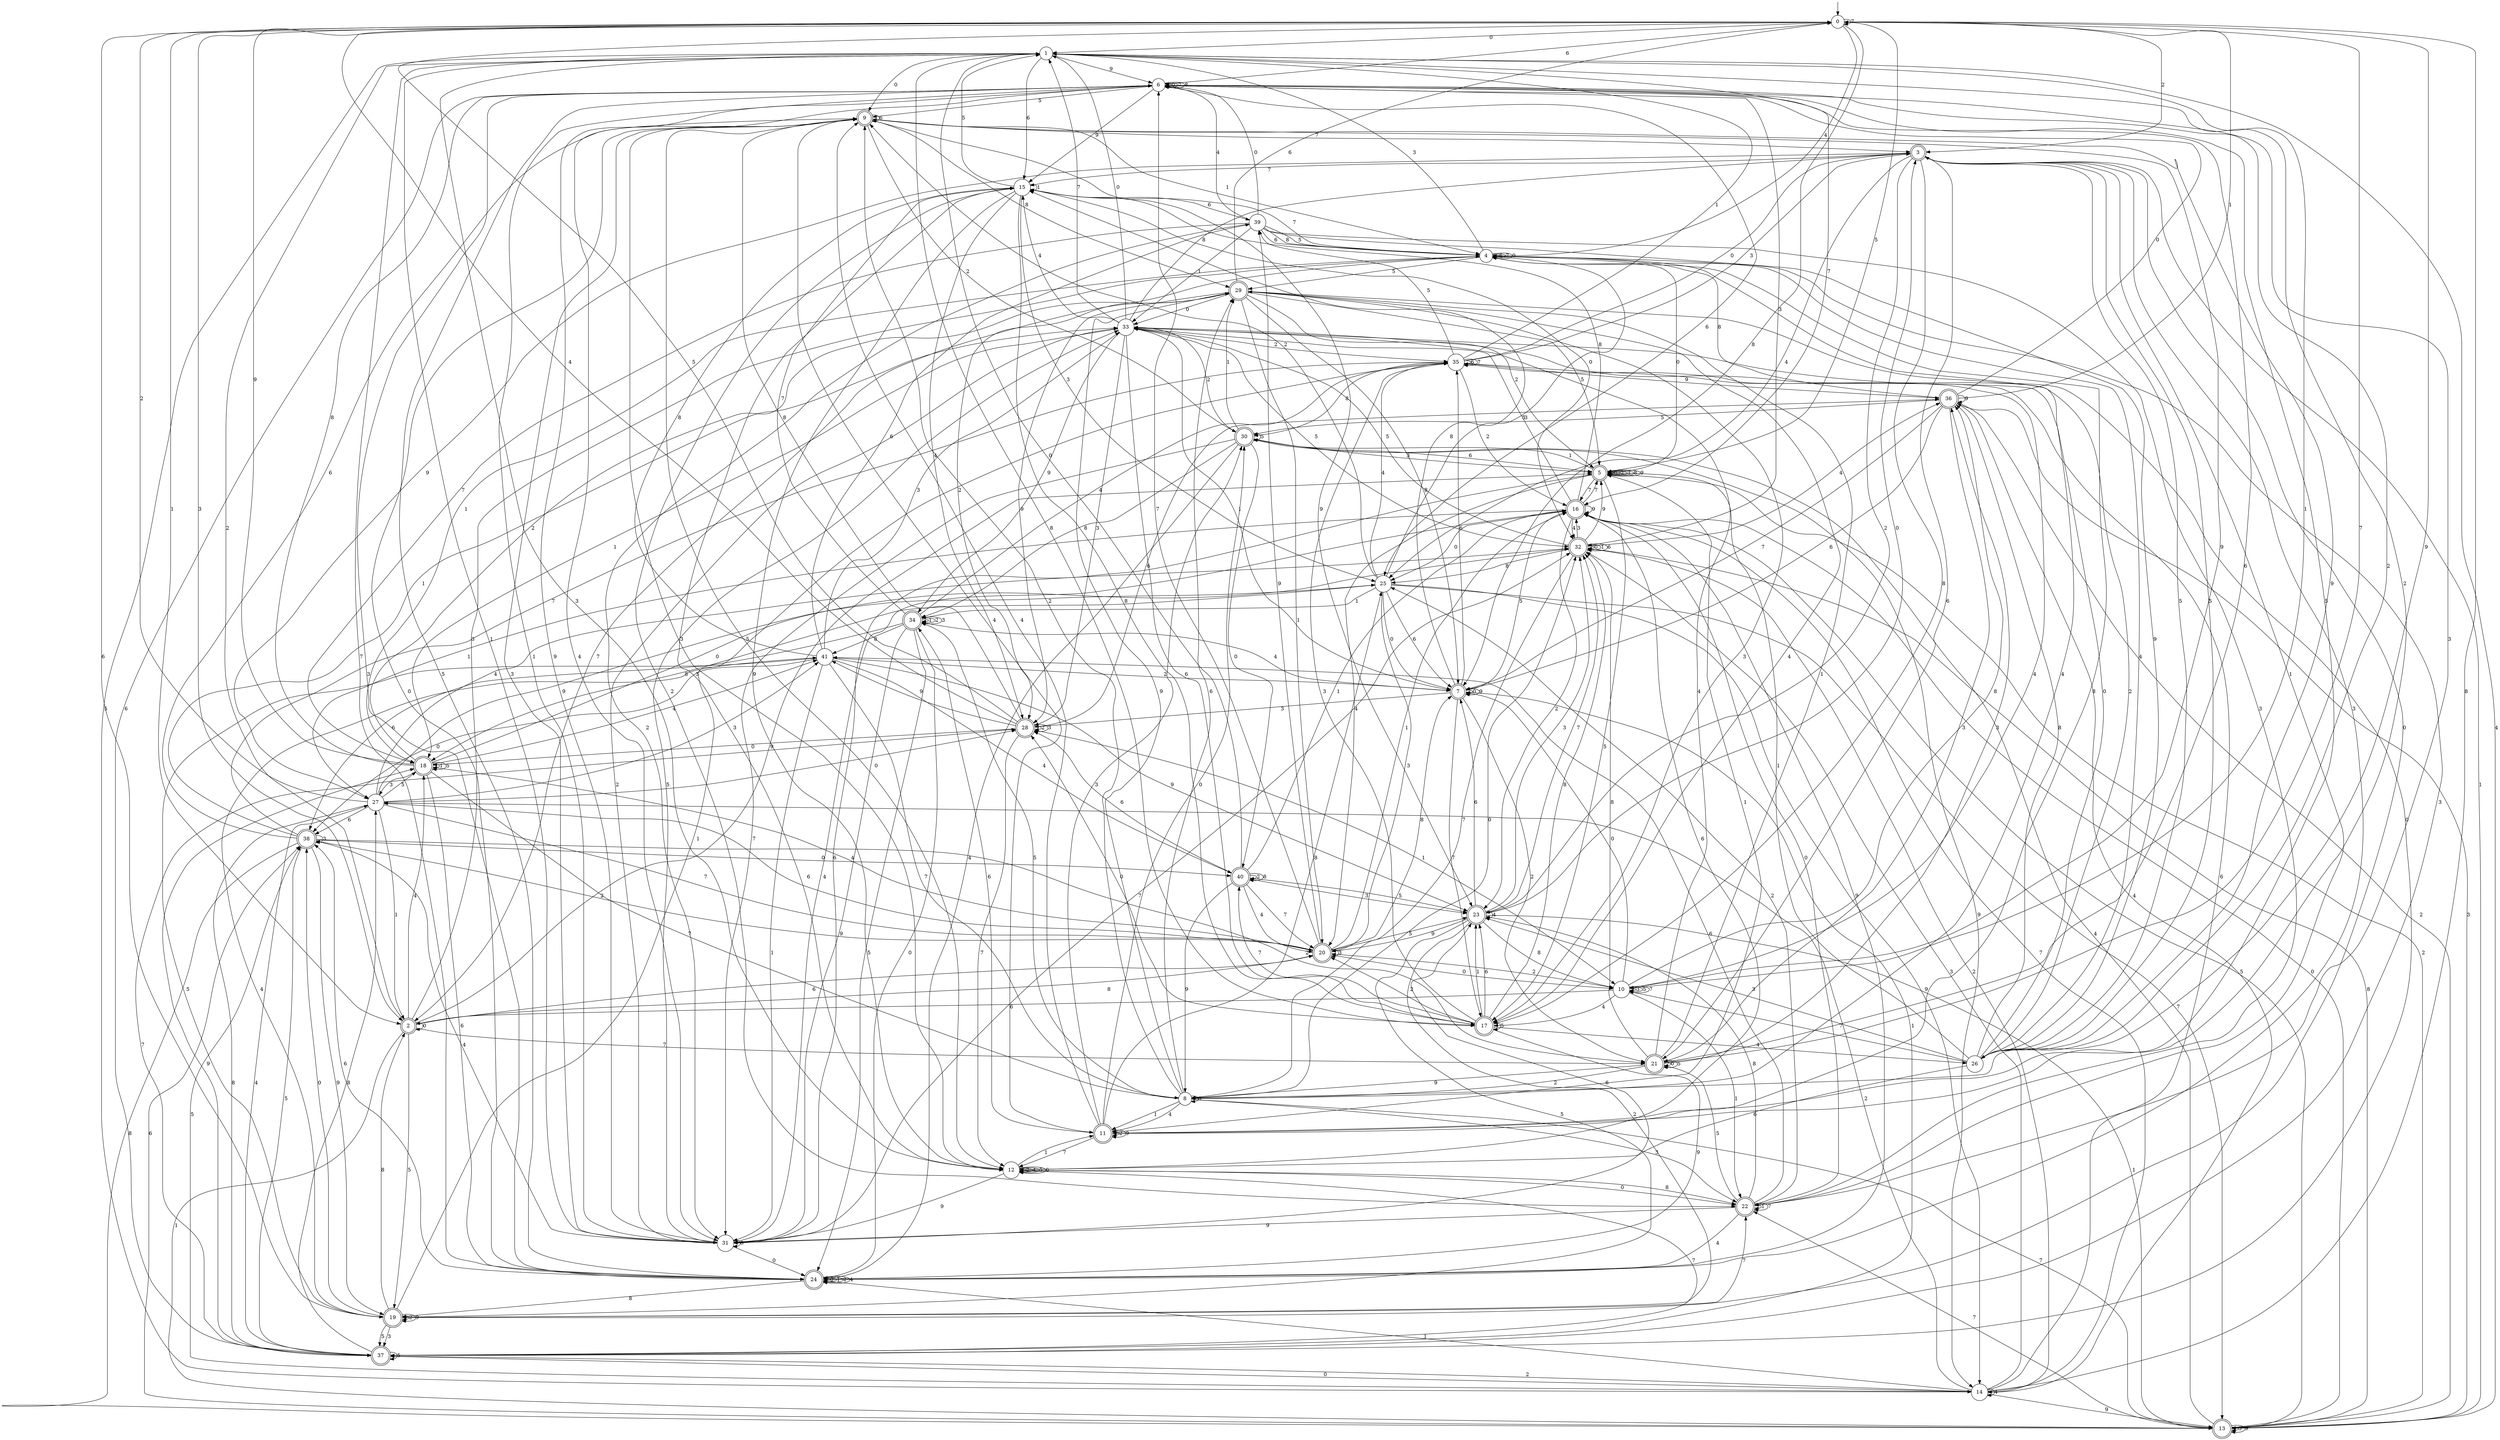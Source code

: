 digraph g {

	s0 [shape="circle" label="0"];
	s1 [shape="circle" label="1"];
	s2 [shape="doublecircle" label="2"];
	s3 [shape="doublecircle" label="3"];
	s4 [shape="circle" label="4"];
	s5 [shape="doublecircle" label="5"];
	s6 [shape="circle" label="6"];
	s7 [shape="doublecircle" label="7"];
	s8 [shape="circle" label="8"];
	s9 [shape="doublecircle" label="9"];
	s10 [shape="circle" label="10"];
	s11 [shape="doublecircle" label="11"];
	s12 [shape="circle" label="12"];
	s13 [shape="doublecircle" label="13"];
	s14 [shape="circle" label="14"];
	s15 [shape="circle" label="15"];
	s16 [shape="doublecircle" label="16"];
	s17 [shape="doublecircle" label="17"];
	s18 [shape="doublecircle" label="18"];
	s19 [shape="doublecircle" label="19"];
	s20 [shape="doublecircle" label="20"];
	s21 [shape="doublecircle" label="21"];
	s22 [shape="doublecircle" label="22"];
	s23 [shape="doublecircle" label="23"];
	s24 [shape="doublecircle" label="24"];
	s25 [shape="circle" label="25"];
	s26 [shape="circle" label="26"];
	s27 [shape="circle" label="27"];
	s28 [shape="doublecircle" label="28"];
	s29 [shape="doublecircle" label="29"];
	s30 [shape="doublecircle" label="30"];
	s31 [shape="circle" label="31"];
	s32 [shape="doublecircle" label="32"];
	s33 [shape="circle" label="33"];
	s34 [shape="doublecircle" label="34"];
	s35 [shape="circle" label="35"];
	s36 [shape="doublecircle" label="36"];
	s37 [shape="doublecircle" label="37"];
	s38 [shape="doublecircle" label="38"];
	s39 [shape="circle" label="39"];
	s40 [shape="doublecircle" label="40"];
	s41 [shape="circle" label="41"];
	s0 -> s1 [label="0"];
	s0 -> s2 [label="1"];
	s0 -> s3 [label="2"];
	s0 -> s2 [label="3"];
	s0 -> s4 [label="4"];
	s0 -> s5 [label="5"];
	s0 -> s6 [label="6"];
	s0 -> s0 [label="7"];
	s0 -> s7 [label="8"];
	s0 -> s8 [label="9"];
	s1 -> s9 [label="0"];
	s1 -> s10 [label="1"];
	s1 -> s11 [label="2"];
	s1 -> s12 [label="3"];
	s1 -> s13 [label="4"];
	s1 -> s14 [label="5"];
	s1 -> s15 [label="6"];
	s1 -> s16 [label="7"];
	s1 -> s17 [label="8"];
	s1 -> s6 [label="9"];
	s2 -> s2 [label="0"];
	s2 -> s13 [label="1"];
	s2 -> s1 [label="2"];
	s2 -> s4 [label="3"];
	s2 -> s18 [label="4"];
	s2 -> s19 [label="5"];
	s2 -> s20 [label="6"];
	s2 -> s21 [label="7"];
	s2 -> s20 [label="8"];
	s2 -> s5 [label="9"];
	s3 -> s19 [label="0"];
	s3 -> s22 [label="1"];
	s3 -> s23 [label="2"];
	s3 -> s24 [label="3"];
	s3 -> s25 [label="4"];
	s3 -> s26 [label="5"];
	s3 -> s21 [label="6"];
	s3 -> s15 [label="7"];
	s3 -> s17 [label="8"];
	s3 -> s27 [label="9"];
	s4 -> s5 [label="0"];
	s4 -> s18 [label="1"];
	s4 -> s28 [label="2"];
	s4 -> s1 [label="3"];
	s4 -> s8 [label="4"];
	s4 -> s29 [label="5"];
	s4 -> s4 [label="6"];
	s4 -> s4 [label="7"];
	s4 -> s11 [label="8"];
	s4 -> s4 [label="9"];
	s5 -> s5 [label="0"];
	s5 -> s30 [label="1"];
	s5 -> s5 [label="2"];
	s5 -> s5 [label="3"];
	s5 -> s20 [label="4"];
	s5 -> s17 [label="5"];
	s5 -> s31 [label="6"];
	s5 -> s16 [label="7"];
	s5 -> s5 [label="8"];
	s5 -> s5 [label="9"];
	s6 -> s6 [label="0"];
	s6 -> s31 [label="1"];
	s6 -> s26 [label="2"];
	s6 -> s32 [label="3"];
	s6 -> s31 [label="4"];
	s6 -> s9 [label="5"];
	s6 -> s25 [label="6"];
	s6 -> s6 [label="7"];
	s6 -> s6 [label="8"];
	s6 -> s15 [label="9"];
	s7 -> s7 [label="0"];
	s7 -> s33 [label="1"];
	s7 -> s21 [label="2"];
	s7 -> s28 [label="3"];
	s7 -> s34 [label="4"];
	s7 -> s16 [label="5"];
	s7 -> s35 [label="6"];
	s7 -> s17 [label="7"];
	s7 -> s15 [label="8"];
	s7 -> s7 [label="9"];
	s8 -> s32 [label="0"];
	s8 -> s11 [label="1"];
	s8 -> s9 [label="2"];
	s8 -> s22 [label="3"];
	s8 -> s11 [label="4"];
	s8 -> s34 [label="5"];
	s8 -> s29 [label="6"];
	s8 -> s13 [label="7"];
	s8 -> s8 [label="8"];
	s8 -> s29 [label="9"];
	s9 -> s24 [label="0"];
	s9 -> s4 [label="1"];
	s9 -> s30 [label="2"];
	s9 -> s12 [label="3"];
	s9 -> s11 [label="4"];
	s9 -> s12 [label="5"];
	s9 -> s9 [label="6"];
	s9 -> s3 [label="7"];
	s9 -> s29 [label="8"];
	s9 -> s23 [label="9"];
	s10 -> s7 [label="0"];
	s10 -> s22 [label="1"];
	s10 -> s20 [label="2"];
	s10 -> s10 [label="3"];
	s10 -> s17 [label="4"];
	s10 -> s10 [label="5"];
	s10 -> s2 [label="6"];
	s10 -> s10 [label="7"];
	s10 -> s36 [label="8"];
	s10 -> s9 [label="9"];
	s11 -> s30 [label="0"];
	s11 -> s5 [label="1"];
	s11 -> s11 [label="2"];
	s11 -> s30 [label="3"];
	s11 -> s9 [label="4"];
	s11 -> s6 [label="5"];
	s11 -> s34 [label="6"];
	s11 -> s12 [label="7"];
	s11 -> s25 [label="8"];
	s11 -> s11 [label="9"];
	s12 -> s22 [label="0"];
	s12 -> s11 [label="1"];
	s12 -> s12 [label="2"];
	s12 -> s15 [label="3"];
	s12 -> s12 [label="4"];
	s12 -> s12 [label="5"];
	s12 -> s12 [label="6"];
	s12 -> s37 [label="7"];
	s12 -> s22 [label="8"];
	s12 -> s31 [label="9"];
	s13 -> s16 [label="0"];
	s13 -> s3 [label="1"];
	s13 -> s5 [label="2"];
	s13 -> s36 [label="3"];
	s13 -> s30 [label="4"];
	s13 -> s13 [label="5"];
	s13 -> s38 [label="6"];
	s13 -> s22 [label="7"];
	s13 -> s32 [label="8"];
	s13 -> s13 [label="9"];
	s14 -> s37 [label="0"];
	s14 -> s24 [label="1"];
	s14 -> s27 [label="2"];
	s14 -> s32 [label="3"];
	s14 -> s14 [label="4"];
	s14 -> s38 [label="5"];
	s14 -> s35 [label="6"];
	s14 -> s16 [label="7"];
	s14 -> s0 [label="8"];
	s14 -> s13 [label="9"];
	s15 -> s32 [label="0"];
	s15 -> s15 [label="1"];
	s15 -> s22 [label="2"];
	s15 -> s25 [label="3"];
	s15 -> s28 [label="4"];
	s15 -> s1 [label="5"];
	s15 -> s39 [label="6"];
	s15 -> s4 [label="7"];
	s15 -> s17 [label="8"];
	s15 -> s12 [label="9"];
	s16 -> s25 [label="0"];
	s16 -> s27 [label="1"];
	s16 -> s23 [label="2"];
	s16 -> s33 [label="3"];
	s16 -> s32 [label="4"];
	s16 -> s13 [label="5"];
	s16 -> s12 [label="6"];
	s16 -> s5 [label="7"];
	s16 -> s15 [label="8"];
	s16 -> s16 [label="9"];
	s17 -> s28 [label="0"];
	s17 -> s23 [label="1"];
	s17 -> s20 [label="2"];
	s17 -> s35 [label="3"];
	s17 -> s26 [label="4"];
	s17 -> s17 [label="5"];
	s17 -> s23 [label="6"];
	s17 -> s40 [label="7"];
	s17 -> s32 [label="8"];
	s17 -> s24 [label="9"];
	s18 -> s32 [label="0"];
	s18 -> s18 [label="1"];
	s18 -> s29 [label="2"];
	s18 -> s27 [label="3"];
	s18 -> s41 [label="4"];
	s18 -> s18 [label="5"];
	s18 -> s24 [label="6"];
	s18 -> s8 [label="7"];
	s18 -> s6 [label="8"];
	s18 -> s0 [label="9"];
	s19 -> s38 [label="0"];
	s19 -> s35 [label="1"];
	s19 -> s19 [label="2"];
	s19 -> s37 [label="3"];
	s19 -> s41 [label="4"];
	s19 -> s37 [label="5"];
	s19 -> s0 [label="6"];
	s19 -> s22 [label="7"];
	s19 -> s2 [label="8"];
	s19 -> s19 [label="9"];
	s20 -> s10 [label="0"];
	s20 -> s16 [label="1"];
	s20 -> s38 [label="2"];
	s20 -> s20 [label="3"];
	s20 -> s18 [label="4"];
	s20 -> s23 [label="5"];
	s20 -> s27 [label="6"];
	s20 -> s6 [label="7"];
	s20 -> s7 [label="8"];
	s20 -> s39 [label="9"];
	s21 -> s21 [label="0"];
	s21 -> s29 [label="1"];
	s21 -> s8 [label="2"];
	s21 -> s36 [label="3"];
	s21 -> s33 [label="4"];
	s21 -> s21 [label="5"];
	s21 -> s6 [label="6"];
	s21 -> s0 [label="7"];
	s21 -> s32 [label="8"];
	s21 -> s8 [label="9"];
	s22 -> s16 [label="0"];
	s22 -> s22 [label="1"];
	s22 -> s25 [label="2"];
	s22 -> s6 [label="3"];
	s22 -> s24 [label="4"];
	s22 -> s21 [label="5"];
	s22 -> s41 [label="6"];
	s22 -> s22 [label="7"];
	s22 -> s23 [label="8"];
	s22 -> s31 [label="9"];
	s23 -> s3 [label="0"];
	s23 -> s13 [label="1"];
	s23 -> s19 [label="2"];
	s23 -> s32 [label="3"];
	s23 -> s23 [label="4"];
	s23 -> s19 [label="5"];
	s23 -> s7 [label="6"];
	s23 -> s32 [label="7"];
	s23 -> s10 [label="8"];
	s23 -> s20 [label="9"];
	s24 -> s24 [label="0"];
	s24 -> s24 [label="1"];
	s24 -> s24 [label="2"];
	s24 -> s6 [label="3"];
	s24 -> s24 [label="4"];
	s24 -> s6 [label="5"];
	s24 -> s38 [label="6"];
	s24 -> s1 [label="7"];
	s24 -> s19 [label="8"];
	s24 -> s16 [label="9"];
	s25 -> s7 [label="0"];
	s25 -> s34 [label="1"];
	s25 -> s9 [label="2"];
	s25 -> s20 [label="3"];
	s25 -> s35 [label="4"];
	s25 -> s4 [label="5"];
	s25 -> s7 [label="6"];
	s25 -> s13 [label="7"];
	s25 -> s18 [label="8"];
	s25 -> s14 [label="9"];
	s26 -> s33 [label="0"];
	s26 -> s5 [label="1"];
	s26 -> s33 [label="2"];
	s26 -> s23 [label="3"];
	s26 -> s4 [label="4"];
	s26 -> s3 [label="5"];
	s26 -> s12 [label="6"];
	s26 -> s10 [label="7"];
	s26 -> s36 [label="8"];
	s26 -> s9 [label="9"];
	s27 -> s28 [label="0"];
	s27 -> s2 [label="1"];
	s27 -> s0 [label="2"];
	s27 -> s41 [label="3"];
	s27 -> s32 [label="4"];
	s27 -> s18 [label="5"];
	s27 -> s38 [label="6"];
	s27 -> s20 [label="7"];
	s27 -> s37 [label="8"];
	s27 -> s25 [label="9"];
	s28 -> s18 [label="0"];
	s28 -> s10 [label="1"];
	s28 -> s28 [label="2"];
	s28 -> s28 [label="3"];
	s28 -> s0 [label="4"];
	s28 -> s0 [label="5"];
	s28 -> s36 [label="6"];
	s28 -> s12 [label="7"];
	s28 -> s9 [label="8"];
	s28 -> s41 [label="9"];
	s29 -> s33 [label="0"];
	s29 -> s20 [label="1"];
	s29 -> s5 [label="2"];
	s29 -> s17 [label="3"];
	s29 -> s17 [label="4"];
	s29 -> s5 [label="5"];
	s29 -> s0 [label="6"];
	s29 -> s2 [label="7"];
	s29 -> s7 [label="8"];
	s29 -> s28 [label="9"];
	s30 -> s40 [label="0"];
	s30 -> s29 [label="1"];
	s30 -> s33 [label="2"];
	s30 -> s5 [label="3"];
	s30 -> s24 [label="4"];
	s30 -> s30 [label="5"];
	s30 -> s5 [label="6"];
	s30 -> s31 [label="7"];
	s30 -> s34 [label="8"];
	s30 -> s14 [label="9"];
	s31 -> s24 [label="0"];
	s31 -> s1 [label="1"];
	s31 -> s33 [label="2"];
	s31 -> s9 [label="3"];
	s31 -> s16 [label="4"];
	s31 -> s33 [label="5"];
	s31 -> s23 [label="6"];
	s31 -> s32 [label="7"];
	s31 -> s31 [label="8"];
	s31 -> s6 [label="9"];
	s32 -> s32 [label="0"];
	s32 -> s32 [label="1"];
	s32 -> s14 [label="2"];
	s32 -> s16 [label="3"];
	s32 -> s36 [label="4"];
	s32 -> s33 [label="5"];
	s32 -> s32 [label="6"];
	s32 -> s8 [label="7"];
	s32 -> s25 [label="8"];
	s32 -> s5 [label="9"];
	s33 -> s1 [label="0"];
	s33 -> s18 [label="1"];
	s33 -> s35 [label="2"];
	s33 -> s28 [label="3"];
	s33 -> s15 [label="4"];
	s33 -> s32 [label="5"];
	s33 -> s17 [label="6"];
	s33 -> s1 [label="7"];
	s33 -> s3 [label="8"];
	s33 -> s34 [label="9"];
	s34 -> s24 [label="0"];
	s34 -> s34 [label="1"];
	s34 -> s34 [label="2"];
	s34 -> s34 [label="3"];
	s34 -> s35 [label="4"];
	s34 -> s24 [label="5"];
	s34 -> s38 [label="6"];
	s34 -> s15 [label="7"];
	s34 -> s41 [label="8"];
	s34 -> s31 [label="9"];
	s35 -> s3 [label="0"];
	s35 -> s1 [label="1"];
	s35 -> s16 [label="2"];
	s35 -> s3 [label="3"];
	s35 -> s10 [label="4"];
	s35 -> s39 [label="5"];
	s35 -> s35 [label="6"];
	s35 -> s35 [label="7"];
	s35 -> s30 [label="8"];
	s35 -> s36 [label="9"];
	s36 -> s6 [label="0"];
	s36 -> s0 [label="1"];
	s36 -> s13 [label="2"];
	s36 -> s21 [label="3"];
	s36 -> s14 [label="4"];
	s36 -> s30 [label="5"];
	s36 -> s7 [label="6"];
	s36 -> s7 [label="7"];
	s36 -> s4 [label="8"];
	s36 -> s36 [label="9"];
	s37 -> s29 [label="0"];
	s37 -> s7 [label="1"];
	s37 -> s14 [label="2"];
	s37 -> s4 [label="3"];
	s37 -> s27 [label="4"];
	s37 -> s37 [label="5"];
	s37 -> s6 [label="6"];
	s37 -> s28 [label="7"];
	s37 -> s27 [label="8"];
	s37 -> s18 [label="9"];
	s38 -> s40 [label="0"];
	s38 -> s33 [label="1"];
	s38 -> s21 [label="2"];
	s38 -> s38 [label="3"];
	s38 -> s31 [label="4"];
	s38 -> s37 [label="5"];
	s38 -> s9 [label="6"];
	s38 -> s35 [label="7"];
	s38 -> s13 [label="8"];
	s38 -> s19 [label="9"];
	s39 -> s6 [label="0"];
	s39 -> s33 [label="1"];
	s39 -> s31 [label="2"];
	s39 -> s22 [label="3"];
	s39 -> s6 [label="4"];
	s39 -> s4 [label="5"];
	s39 -> s4 [label="6"];
	s39 -> s18 [label="7"];
	s39 -> s4 [label="8"];
	s39 -> s26 [label="9"];
	s40 -> s1 [label="0"];
	s40 -> s16 [label="1"];
	s40 -> s40 [label="2"];
	s40 -> s23 [label="3"];
	s40 -> s20 [label="4"];
	s40 -> s23 [label="5"];
	s40 -> s28 [label="6"];
	s40 -> s20 [label="7"];
	s40 -> s40 [label="8"];
	s40 -> s8 [label="9"];
	s41 -> s38 [label="0"];
	s41 -> s31 [label="1"];
	s41 -> s7 [label="2"];
	s41 -> s33 [label="3"];
	s41 -> s40 [label="4"];
	s41 -> s19 [label="5"];
	s41 -> s39 [label="6"];
	s41 -> s8 [label="7"];
	s41 -> s15 [label="8"];
	s41 -> s23 [label="9"];

__start0 [label="" shape="none" width="0" height="0"];
__start0 -> s0;

}

